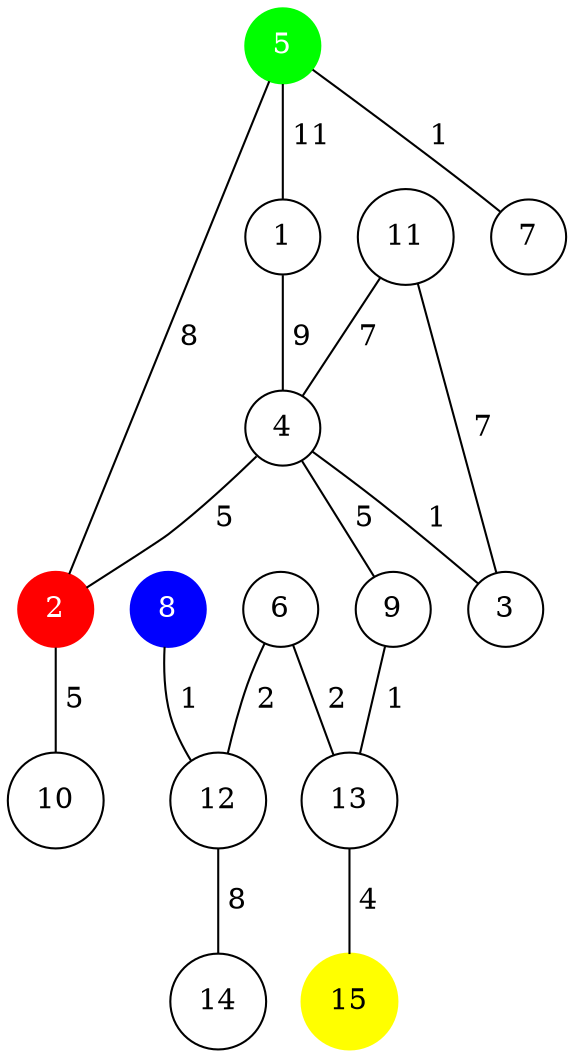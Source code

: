 strict graph {
    node [shape=circle]
    1  [label=1]
	2  [label=2,color=red,style=filled,fontcolor = white]
	4  [label=4]
	5  [label=5,color=green,style=filled,fontcolor = white]
	6  [label=6]
	7  [label=7]
	8  [label=8,color=blue,style=filled,fontcolor = white]
	9  [label=9]
	10 [label=10]
	11 [label=11]
	12 [label=12]
	13 [label=13]
	14 [label=14]
	15 [label=15,color=yellow,style=filled]
	
	1  -- 4   [label=" 9" ,weight=9 ]
	2  -- 10  [label=" 5" ,weight=5 ]
	4  -- 3   [label=" 1" ,weight=1 ]
	4  -- 2   [label=" 5" ,weight=5 ]
	4  -- 9   [label=" 5" ,weight=5 ]
	5  -- 1   [label=" 11",weight=11]
	5  -- 2   [label=" 8" ,weight=8 ]
	5  -- 7   [label=" 1" ,weight=1 ]
	6  -- 12  [label=" 2" ,weight=2 ]
	9  -- 13   [label=" 1" ,weight=1 ]
	6  -- 12  [label=" 2" ,weight=2 ]
	6  -- 13  [label=" 2" ,weight=2 ]
	7  -- 5   [label=" 1" ,weight=1 ]
	8  -- 12  [label=" 1" ,weight=1 ]
	11 -- 3   [label=" 7" ,weight=7 ]
	11 -- 4   [label=" 7" ,weight=7 ]
	12 -- 14  [label=" 8" ,weight=8 ]
	13 -- 15  [label=" 4" ,weight=4 ]
	
} 
